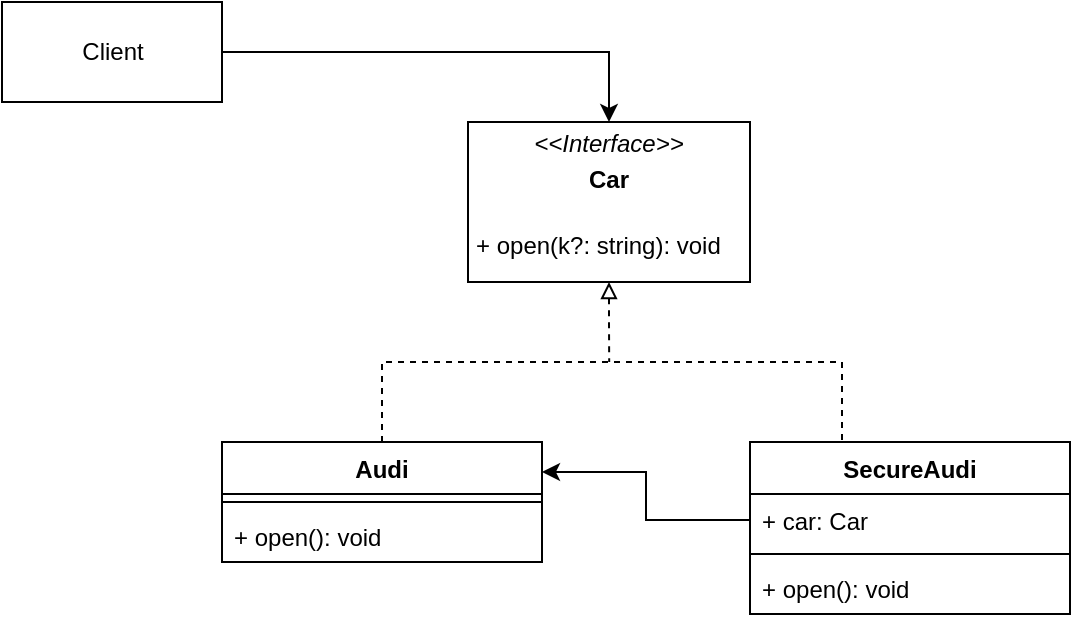 <mxfile version="14.6.13" type="device"><diagram id="CaH0PXlEBStQEiqOw8JW" name="Страница 1"><mxGraphModel dx="1086" dy="806" grid="1" gridSize="10" guides="1" tooltips="1" connect="1" arrows="1" fold="1" page="1" pageScale="1" pageWidth="827" pageHeight="1169" math="0" shadow="0"><root><mxCell id="0"/><mxCell id="1" parent="0"/><mxCell id="ZzGviwz6uGSsijXIVd17-14" style="edgeStyle=orthogonalEdgeStyle;rounded=0;orthogonalLoop=1;jettySize=auto;html=1;exitX=0.5;exitY=1;exitDx=0;exitDy=0;dashed=1;endArrow=none;endFill=0;startArrow=block;startFill=0;" edge="1" parent="1" source="ZzGviwz6uGSsijXIVd17-1"><mxGeometry relative="1" as="geometry"><mxPoint x="413.6" y="450" as="targetPoint"/></mxGeometry></mxCell><mxCell id="ZzGviwz6uGSsijXIVd17-1" value="&lt;p style=&quot;margin: 0px ; margin-top: 4px ; text-align: center&quot;&gt;&lt;i&gt;&amp;lt;&amp;lt;Interface&amp;gt;&amp;gt;&lt;/i&gt;&lt;/p&gt;&lt;p style=&quot;margin: 0px ; margin-top: 4px ; text-align: center&quot;&gt;&lt;b&gt;Car&lt;/b&gt;&lt;br&gt;&lt;/p&gt;&lt;p style=&quot;margin: 0px ; margin-top: 4px ; text-align: center&quot;&gt;&lt;i&gt;&lt;b&gt;&lt;br&gt;&lt;/b&gt;&lt;/i&gt;&lt;/p&gt;&lt;p style=&quot;margin: 0px ; margin-left: 4px&quot;&gt;+ open(k?: string): void&lt;br&gt;&lt;/p&gt;" style="verticalAlign=top;align=left;overflow=fill;fontSize=12;fontFamily=Helvetica;html=1;" vertex="1" parent="1"><mxGeometry x="343" y="330" width="141" height="80" as="geometry"/></mxCell><mxCell id="ZzGviwz6uGSsijXIVd17-13" style="edgeStyle=orthogonalEdgeStyle;rounded=0;orthogonalLoop=1;jettySize=auto;html=1;exitX=0.5;exitY=0;exitDx=0;exitDy=0;entryX=0.5;entryY=0;entryDx=0;entryDy=0;dashed=1;endArrow=none;endFill=0;" edge="1" parent="1" source="ZzGviwz6uGSsijXIVd17-3" target="ZzGviwz6uGSsijXIVd17-7"><mxGeometry relative="1" as="geometry"><Array as="points"><mxPoint x="300" y="450"/><mxPoint x="530" y="450"/></Array></mxGeometry></mxCell><mxCell id="ZzGviwz6uGSsijXIVd17-3" value="Audi" style="swimlane;fontStyle=1;align=center;verticalAlign=top;childLayout=stackLayout;horizontal=1;startSize=26;horizontalStack=0;resizeParent=1;resizeParentMax=0;resizeLast=0;collapsible=1;marginBottom=0;" vertex="1" parent="1"><mxGeometry x="220" y="490" width="160" height="60" as="geometry"/></mxCell><mxCell id="ZzGviwz6uGSsijXIVd17-5" value="" style="line;strokeWidth=1;fillColor=none;align=left;verticalAlign=middle;spacingTop=-1;spacingLeft=3;spacingRight=3;rotatable=0;labelPosition=right;points=[];portConstraint=eastwest;" vertex="1" parent="ZzGviwz6uGSsijXIVd17-3"><mxGeometry y="26" width="160" height="8" as="geometry"/></mxCell><mxCell id="ZzGviwz6uGSsijXIVd17-6" value="+ open(): void" style="text;strokeColor=none;fillColor=none;align=left;verticalAlign=top;spacingLeft=4;spacingRight=4;overflow=hidden;rotatable=0;points=[[0,0.5],[1,0.5]];portConstraint=eastwest;" vertex="1" parent="ZzGviwz6uGSsijXIVd17-3"><mxGeometry y="34" width="160" height="26" as="geometry"/></mxCell><mxCell id="ZzGviwz6uGSsijXIVd17-7" value="SecureAudi" style="swimlane;fontStyle=1;align=center;verticalAlign=top;childLayout=stackLayout;horizontal=1;startSize=26;horizontalStack=0;resizeParent=1;resizeParentMax=0;resizeLast=0;collapsible=1;marginBottom=0;" vertex="1" parent="1"><mxGeometry x="484" y="490" width="160" height="86" as="geometry"/></mxCell><mxCell id="ZzGviwz6uGSsijXIVd17-9" value="+ car: Car" style="text;strokeColor=none;fillColor=none;align=left;verticalAlign=top;spacingLeft=4;spacingRight=4;overflow=hidden;rotatable=0;points=[[0,0.5],[1,0.5]];portConstraint=eastwest;" vertex="1" parent="ZzGviwz6uGSsijXIVd17-7"><mxGeometry y="26" width="160" height="26" as="geometry"/></mxCell><mxCell id="ZzGviwz6uGSsijXIVd17-8" value="" style="line;strokeWidth=1;fillColor=none;align=left;verticalAlign=middle;spacingTop=-1;spacingLeft=3;spacingRight=3;rotatable=0;labelPosition=right;points=[];portConstraint=eastwest;" vertex="1" parent="ZzGviwz6uGSsijXIVd17-7"><mxGeometry y="52" width="160" height="8" as="geometry"/></mxCell><mxCell id="ZzGviwz6uGSsijXIVd17-10" value="+ open(): void" style="text;strokeColor=none;fillColor=none;align=left;verticalAlign=top;spacingLeft=4;spacingRight=4;overflow=hidden;rotatable=0;points=[[0,0.5],[1,0.5]];portConstraint=eastwest;" vertex="1" parent="ZzGviwz6uGSsijXIVd17-7"><mxGeometry y="60" width="160" height="26" as="geometry"/></mxCell><mxCell id="ZzGviwz6uGSsijXIVd17-12" style="edgeStyle=orthogonalEdgeStyle;rounded=0;orthogonalLoop=1;jettySize=auto;html=1;exitX=1;exitY=0.5;exitDx=0;exitDy=0;entryX=0.5;entryY=0;entryDx=0;entryDy=0;" edge="1" parent="1" source="ZzGviwz6uGSsijXIVd17-11" target="ZzGviwz6uGSsijXIVd17-1"><mxGeometry relative="1" as="geometry"/></mxCell><mxCell id="ZzGviwz6uGSsijXIVd17-11" value="Client" style="html=1;" vertex="1" parent="1"><mxGeometry x="110" y="270" width="110" height="50" as="geometry"/></mxCell><mxCell id="ZzGviwz6uGSsijXIVd17-15" style="edgeStyle=orthogonalEdgeStyle;rounded=0;orthogonalLoop=1;jettySize=auto;html=1;exitX=0;exitY=0.5;exitDx=0;exitDy=0;entryX=1;entryY=0.25;entryDx=0;entryDy=0;startArrow=none;startFill=0;endArrow=classic;endFill=1;" edge="1" parent="1" source="ZzGviwz6uGSsijXIVd17-9" target="ZzGviwz6uGSsijXIVd17-3"><mxGeometry relative="1" as="geometry"/></mxCell></root></mxGraphModel></diagram></mxfile>